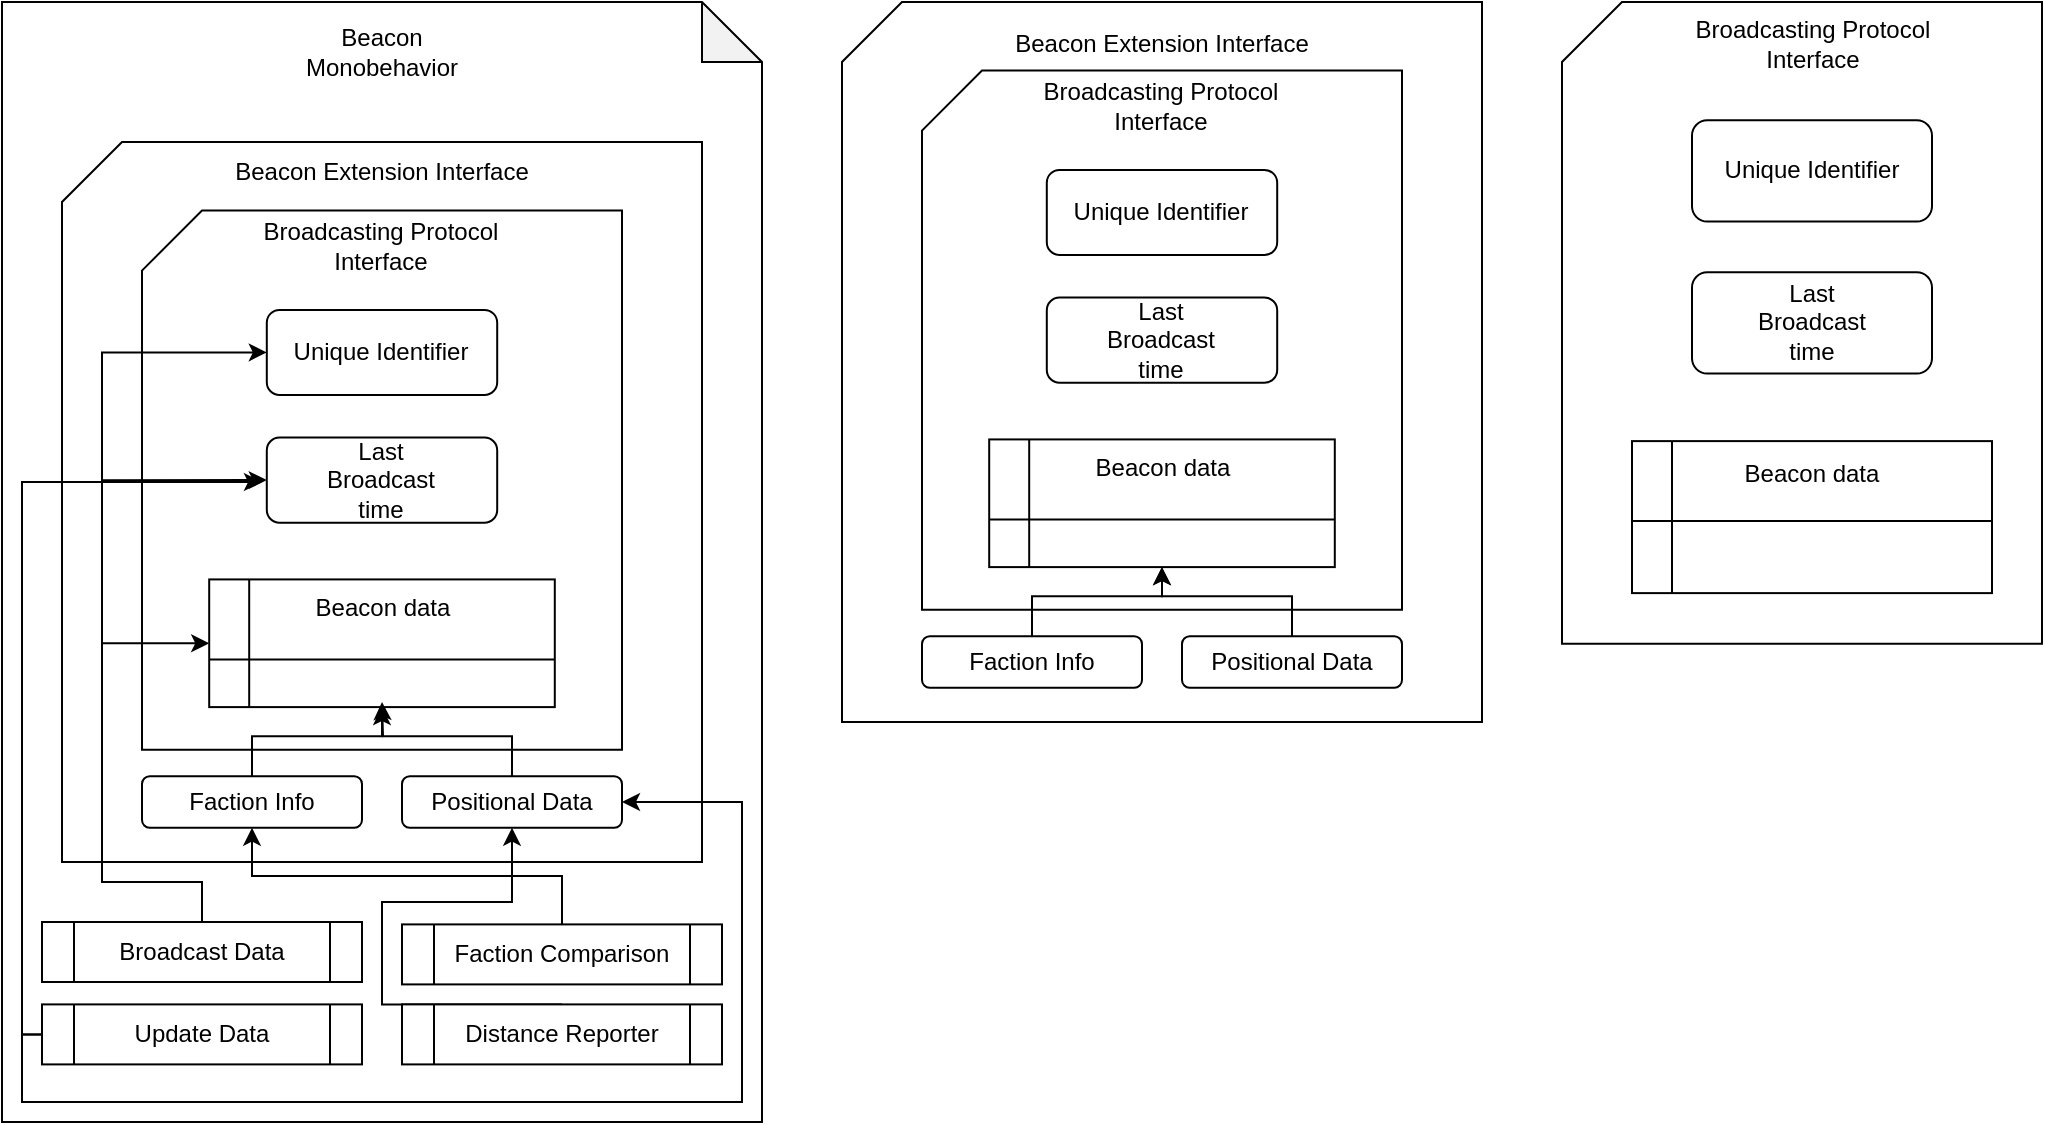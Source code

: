 <mxfile version="24.2.5" type="device">
  <diagram name="Page-1" id="AHThYS1ihCjTUZ-c4KFA">
    <mxGraphModel dx="389" dy="990" grid="1" gridSize="10" guides="1" tooltips="1" connect="1" arrows="1" fold="1" page="1" pageScale="1" pageWidth="850" pageHeight="1100" math="0" shadow="0">
      <root>
        <mxCell id="0" />
        <mxCell id="1" parent="0" />
        <mxCell id="tl_InilqPR7dtCNP4SJ6-15" value="" style="shape=card;whiteSpace=wrap;html=1;" vertex="1" parent="1">
          <mxGeometry x="1400" y="40" width="240" height="320.89" as="geometry" />
        </mxCell>
        <mxCell id="tl_InilqPR7dtCNP4SJ6-7" value="Broadcasting Protocol&lt;div&gt;Interface&lt;/div&gt;" style="text;html=1;align=center;verticalAlign=middle;whiteSpace=wrap;rounded=0;" vertex="1" parent="1">
          <mxGeometry x="1458.75" y="48.444" width="132.5" height="25.333" as="geometry" />
        </mxCell>
        <mxCell id="tl_InilqPR7dtCNP4SJ6-10" value="Last&lt;div&gt;Broadcast&lt;/div&gt;&lt;div&gt;time&lt;/div&gt;" style="rounded=1;whiteSpace=wrap;html=1;" vertex="1" parent="1">
          <mxGeometry x="1465" y="175.111" width="120" height="50.667" as="geometry" />
        </mxCell>
        <mxCell id="tl_InilqPR7dtCNP4SJ6-11" value="U&lt;span style=&quot;background-color: initial;&quot;&gt;nique Identifier&lt;/span&gt;" style="rounded=1;whiteSpace=wrap;html=1;" vertex="1" parent="1">
          <mxGeometry x="1465" y="99.111" width="120" height="50.667" as="geometry" />
        </mxCell>
        <mxCell id="tl_InilqPR7dtCNP4SJ6-13" value="" style="shape=internalStorage;whiteSpace=wrap;html=1;backgroundOutline=1;dx=20;dy=40;" vertex="1" parent="1">
          <mxGeometry x="1435" y="259.556" width="180" height="76" as="geometry" />
        </mxCell>
        <mxCell id="tl_InilqPR7dtCNP4SJ6-14" value="Beacon data" style="text;html=1;align=center;verticalAlign=middle;whiteSpace=wrap;rounded=0;" vertex="1" parent="1">
          <mxGeometry x="1485" y="259.556" width="80" height="33.778" as="geometry" />
        </mxCell>
        <mxCell id="tl_InilqPR7dtCNP4SJ6-18" style="edgeStyle=orthogonalEdgeStyle;rounded=0;orthogonalLoop=1;jettySize=auto;html=1;exitX=0.5;exitY=1;exitDx=0;exitDy=0;" edge="1" parent="1" source="tl_InilqPR7dtCNP4SJ6-13" target="tl_InilqPR7dtCNP4SJ6-13">
          <mxGeometry relative="1" as="geometry" />
        </mxCell>
        <mxCell id="tl_InilqPR7dtCNP4SJ6-32" value="" style="group" vertex="1" connectable="0" parent="1">
          <mxGeometry x="1040" y="40" width="320" height="420" as="geometry" />
        </mxCell>
        <mxCell id="tl_InilqPR7dtCNP4SJ6-34" value="" style="group" vertex="1" connectable="0" parent="tl_InilqPR7dtCNP4SJ6-32">
          <mxGeometry y="-1.523e-15" width="320" height="361.2" as="geometry" />
        </mxCell>
        <mxCell id="tl_InilqPR7dtCNP4SJ6-17" value="" style="group" vertex="1" connectable="0" parent="tl_InilqPR7dtCNP4SJ6-34">
          <mxGeometry x="70" y="151.2" width="180" height="210" as="geometry" />
        </mxCell>
        <mxCell id="tl_InilqPR7dtCNP4SJ6-20" value="" style="shape=card;whiteSpace=wrap;html=1;" vertex="1" parent="tl_InilqPR7dtCNP4SJ6-34">
          <mxGeometry y="1.523e-15" width="320" height="360" as="geometry" />
        </mxCell>
        <mxCell id="tl_InilqPR7dtCNP4SJ6-28" value="" style="group" vertex="1" connectable="0" parent="tl_InilqPR7dtCNP4SJ6-34">
          <mxGeometry x="40" y="34.286" width="240" height="269.546" as="geometry" />
        </mxCell>
        <mxCell id="tl_InilqPR7dtCNP4SJ6-21" value="" style="shape=card;whiteSpace=wrap;html=1;" vertex="1" parent="tl_InilqPR7dtCNP4SJ6-28">
          <mxGeometry width="240" height="269.546" as="geometry" />
        </mxCell>
        <mxCell id="tl_InilqPR7dtCNP4SJ6-22" value="Broadcasting Protocol&lt;div&gt;Interface&lt;/div&gt;" style="text;html=1;align=center;verticalAlign=middle;whiteSpace=wrap;rounded=0;" vertex="1" parent="tl_InilqPR7dtCNP4SJ6-28">
          <mxGeometry x="56.4" y="7.093" width="127.2" height="21.28" as="geometry" />
        </mxCell>
        <mxCell id="tl_InilqPR7dtCNP4SJ6-23" value="Last&lt;div&gt;Broadcast&lt;/div&gt;&lt;div&gt;time&lt;/div&gt;" style="rounded=1;whiteSpace=wrap;html=1;movable=0;resizable=0;rotatable=0;deletable=0;editable=0;locked=1;connectable=0;" vertex="1" parent="tl_InilqPR7dtCNP4SJ6-28">
          <mxGeometry x="62.4" y="113.493" width="115.2" height="42.56" as="geometry" />
        </mxCell>
        <mxCell id="tl_InilqPR7dtCNP4SJ6-24" value="U&lt;span style=&quot;background-color: initial;&quot;&gt;nique Identifier&lt;/span&gt;" style="rounded=1;whiteSpace=wrap;html=1;" vertex="1" parent="tl_InilqPR7dtCNP4SJ6-28">
          <mxGeometry x="62.4" y="49.653" width="115.2" height="42.56" as="geometry" />
        </mxCell>
        <mxCell id="tl_InilqPR7dtCNP4SJ6-25" value="" style="shape=internalStorage;whiteSpace=wrap;html=1;backgroundOutline=1;dx=20;dy=40;" vertex="1" parent="tl_InilqPR7dtCNP4SJ6-28">
          <mxGeometry x="33.6" y="184.426" width="172.8" height="63.84" as="geometry" />
        </mxCell>
        <mxCell id="tl_InilqPR7dtCNP4SJ6-26" value="Beacon data" style="text;html=1;align=center;verticalAlign=middle;whiteSpace=wrap;rounded=0;" vertex="1" parent="tl_InilqPR7dtCNP4SJ6-28">
          <mxGeometry x="81.6" y="184.426" width="76.8" height="28.373" as="geometry" />
        </mxCell>
        <mxCell id="tl_InilqPR7dtCNP4SJ6-27" style="edgeStyle=orthogonalEdgeStyle;rounded=0;orthogonalLoop=1;jettySize=auto;html=1;exitX=0.5;exitY=1;exitDx=0;exitDy=0;" edge="1" source="tl_InilqPR7dtCNP4SJ6-25" target="tl_InilqPR7dtCNP4SJ6-25" parent="tl_InilqPR7dtCNP4SJ6-28">
          <mxGeometry relative="1" as="geometry" />
        </mxCell>
        <mxCell id="tl_InilqPR7dtCNP4SJ6-29" value="Beacon E&lt;span style=&quot;background-color: initial;&quot;&gt;xtension Interface&lt;/span&gt;" style="text;html=1;align=center;verticalAlign=middle;whiteSpace=wrap;rounded=0;" vertex="1" parent="tl_InilqPR7dtCNP4SJ6-34">
          <mxGeometry x="60" width="200" height="42" as="geometry" />
        </mxCell>
        <mxCell id="tl_InilqPR7dtCNP4SJ6-60" style="edgeStyle=orthogonalEdgeStyle;rounded=0;orthogonalLoop=1;jettySize=auto;html=1;exitX=0.5;exitY=0;exitDx=0;exitDy=0;entryX=0.5;entryY=1;entryDx=0;entryDy=0;" edge="1" parent="tl_InilqPR7dtCNP4SJ6-34" source="tl_InilqPR7dtCNP4SJ6-9" target="tl_InilqPR7dtCNP4SJ6-25">
          <mxGeometry relative="1" as="geometry" />
        </mxCell>
        <mxCell id="tl_InilqPR7dtCNP4SJ6-9" value="Faction Info" style="rounded=1;whiteSpace=wrap;html=1;" vertex="1" parent="tl_InilqPR7dtCNP4SJ6-34">
          <mxGeometry x="40" y="317.143" width="110" height="25.714" as="geometry" />
        </mxCell>
        <mxCell id="tl_InilqPR7dtCNP4SJ6-61" style="edgeStyle=orthogonalEdgeStyle;rounded=0;orthogonalLoop=1;jettySize=auto;html=1;exitX=0.5;exitY=0;exitDx=0;exitDy=0;entryX=0.5;entryY=1;entryDx=0;entryDy=0;" edge="1" parent="tl_InilqPR7dtCNP4SJ6-34" source="tl_InilqPR7dtCNP4SJ6-12" target="tl_InilqPR7dtCNP4SJ6-25">
          <mxGeometry relative="1" as="geometry" />
        </mxCell>
        <mxCell id="tl_InilqPR7dtCNP4SJ6-12" value="Positional Data" style="rounded=1;whiteSpace=wrap;html=1;" vertex="1" parent="tl_InilqPR7dtCNP4SJ6-34">
          <mxGeometry x="170" y="317.143" width="110" height="25.714" as="geometry" />
        </mxCell>
        <mxCell id="tl_InilqPR7dtCNP4SJ6-57" value="" style="group" vertex="1" connectable="0" parent="1">
          <mxGeometry x="620" y="40" width="380" height="560" as="geometry" />
        </mxCell>
        <mxCell id="tl_InilqPR7dtCNP4SJ6-6" value="" style="shape=note;whiteSpace=wrap;html=1;backgroundOutline=1;darkOpacity=0.05;" vertex="1" parent="tl_InilqPR7dtCNP4SJ6-57">
          <mxGeometry width="380" height="560" as="geometry" />
        </mxCell>
        <mxCell id="tl_InilqPR7dtCNP4SJ6-35" value="" style="group" vertex="1" connectable="0" parent="tl_InilqPR7dtCNP4SJ6-57">
          <mxGeometry x="30" y="70" width="320" height="361.2" as="geometry" />
        </mxCell>
        <mxCell id="tl_InilqPR7dtCNP4SJ6-36" value="" style="group" vertex="1" connectable="0" parent="tl_InilqPR7dtCNP4SJ6-35">
          <mxGeometry x="70" y="151.2" width="180" height="210" as="geometry" />
        </mxCell>
        <mxCell id="tl_InilqPR7dtCNP4SJ6-37" value="" style="shape=card;whiteSpace=wrap;html=1;" vertex="1" parent="tl_InilqPR7dtCNP4SJ6-35">
          <mxGeometry y="1.523e-15" width="320" height="360" as="geometry" />
        </mxCell>
        <mxCell id="tl_InilqPR7dtCNP4SJ6-38" value="" style="group" vertex="1" connectable="0" parent="tl_InilqPR7dtCNP4SJ6-35">
          <mxGeometry x="40" y="34.286" width="240" height="269.546" as="geometry" />
        </mxCell>
        <mxCell id="tl_InilqPR7dtCNP4SJ6-39" value="" style="shape=card;whiteSpace=wrap;html=1;" vertex="1" parent="tl_InilqPR7dtCNP4SJ6-38">
          <mxGeometry width="240" height="269.546" as="geometry" />
        </mxCell>
        <mxCell id="tl_InilqPR7dtCNP4SJ6-40" value="Broadcasting Protocol&lt;div&gt;Interface&lt;/div&gt;" style="text;html=1;align=center;verticalAlign=middle;whiteSpace=wrap;rounded=0;" vertex="1" parent="tl_InilqPR7dtCNP4SJ6-38">
          <mxGeometry x="56.4" y="7.093" width="127.2" height="21.28" as="geometry" />
        </mxCell>
        <mxCell id="tl_InilqPR7dtCNP4SJ6-41" value="Last&lt;div&gt;Broadcast&lt;/div&gt;&lt;div&gt;time&lt;/div&gt;" style="rounded=1;whiteSpace=wrap;html=1;movable=1;resizable=1;rotatable=1;deletable=1;editable=1;locked=0;connectable=1;" vertex="1" parent="tl_InilqPR7dtCNP4SJ6-38">
          <mxGeometry x="62.4" y="113.493" width="115.2" height="42.56" as="geometry" />
        </mxCell>
        <mxCell id="tl_InilqPR7dtCNP4SJ6-42" value="U&lt;span style=&quot;background-color: initial;&quot;&gt;nique Identifier&lt;/span&gt;" style="rounded=1;whiteSpace=wrap;html=1;" vertex="1" parent="tl_InilqPR7dtCNP4SJ6-38">
          <mxGeometry x="62.4" y="49.653" width="115.2" height="42.56" as="geometry" />
        </mxCell>
        <mxCell id="tl_InilqPR7dtCNP4SJ6-43" value="" style="shape=internalStorage;whiteSpace=wrap;html=1;backgroundOutline=1;dx=20;dy=40;" vertex="1" parent="tl_InilqPR7dtCNP4SJ6-38">
          <mxGeometry x="33.6" y="184.426" width="172.8" height="63.84" as="geometry" />
        </mxCell>
        <mxCell id="tl_InilqPR7dtCNP4SJ6-44" value="Beacon data" style="text;html=1;align=center;verticalAlign=middle;whiteSpace=wrap;rounded=0;" vertex="1" parent="tl_InilqPR7dtCNP4SJ6-38">
          <mxGeometry x="81.6" y="184.426" width="76.8" height="28.373" as="geometry" />
        </mxCell>
        <mxCell id="tl_InilqPR7dtCNP4SJ6-45" style="edgeStyle=orthogonalEdgeStyle;rounded=0;orthogonalLoop=1;jettySize=auto;html=1;exitX=0.5;exitY=1;exitDx=0;exitDy=0;" edge="1" parent="tl_InilqPR7dtCNP4SJ6-38" source="tl_InilqPR7dtCNP4SJ6-43" target="tl_InilqPR7dtCNP4SJ6-43">
          <mxGeometry relative="1" as="geometry" />
        </mxCell>
        <mxCell id="tl_InilqPR7dtCNP4SJ6-46" value="Beacon E&lt;span style=&quot;background-color: initial;&quot;&gt;xtension Interface&lt;/span&gt;" style="text;html=1;align=center;verticalAlign=middle;whiteSpace=wrap;rounded=0;" vertex="1" parent="tl_InilqPR7dtCNP4SJ6-35">
          <mxGeometry x="60" width="200" height="30" as="geometry" />
        </mxCell>
        <mxCell id="tl_InilqPR7dtCNP4SJ6-58" style="edgeStyle=orthogonalEdgeStyle;rounded=0;orthogonalLoop=1;jettySize=auto;html=1;exitX=0.5;exitY=0;exitDx=0;exitDy=0;entryX=0.5;entryY=1;entryDx=0;entryDy=0;" edge="1" parent="tl_InilqPR7dtCNP4SJ6-35" source="tl_InilqPR7dtCNP4SJ6-47" target="tl_InilqPR7dtCNP4SJ6-43">
          <mxGeometry relative="1" as="geometry" />
        </mxCell>
        <mxCell id="tl_InilqPR7dtCNP4SJ6-47" value="Faction Info" style="rounded=1;whiteSpace=wrap;html=1;" vertex="1" parent="tl_InilqPR7dtCNP4SJ6-35">
          <mxGeometry x="40" y="317.143" width="110" height="25.714" as="geometry" />
        </mxCell>
        <mxCell id="tl_InilqPR7dtCNP4SJ6-59" style="edgeStyle=orthogonalEdgeStyle;rounded=0;orthogonalLoop=1;jettySize=auto;html=1;exitX=0.5;exitY=0;exitDx=0;exitDy=0;" edge="1" parent="tl_InilqPR7dtCNP4SJ6-35" source="tl_InilqPR7dtCNP4SJ6-48">
          <mxGeometry relative="1" as="geometry">
            <mxPoint x="160" y="280" as="targetPoint" />
          </mxGeometry>
        </mxCell>
        <mxCell id="tl_InilqPR7dtCNP4SJ6-48" value="Positional Data" style="rounded=1;whiteSpace=wrap;html=1;" vertex="1" parent="tl_InilqPR7dtCNP4SJ6-35">
          <mxGeometry x="170" y="317.143" width="110" height="25.714" as="geometry" />
        </mxCell>
        <mxCell id="tl_InilqPR7dtCNP4SJ6-52" value="Beacon Monobehavior" style="text;html=1;align=center;verticalAlign=middle;whiteSpace=wrap;rounded=0;" vertex="1" parent="tl_InilqPR7dtCNP4SJ6-57">
          <mxGeometry x="135" y="10" width="110" height="30" as="geometry" />
        </mxCell>
        <mxCell id="tl_InilqPR7dtCNP4SJ6-63" style="edgeStyle=orthogonalEdgeStyle;rounded=0;orthogonalLoop=1;jettySize=auto;html=1;exitX=0.5;exitY=0;exitDx=0;exitDy=0;entryX=0;entryY=0.5;entryDx=0;entryDy=0;" edge="1" parent="tl_InilqPR7dtCNP4SJ6-57" source="tl_InilqPR7dtCNP4SJ6-53" target="tl_InilqPR7dtCNP4SJ6-42">
          <mxGeometry relative="1" as="geometry">
            <Array as="points">
              <mxPoint x="100" y="440" />
              <mxPoint x="50" y="440" />
              <mxPoint x="50" y="175" />
            </Array>
          </mxGeometry>
        </mxCell>
        <mxCell id="tl_InilqPR7dtCNP4SJ6-64" style="edgeStyle=orthogonalEdgeStyle;rounded=0;orthogonalLoop=1;jettySize=auto;html=1;exitX=0.5;exitY=0;exitDx=0;exitDy=0;entryX=0;entryY=0.5;entryDx=0;entryDy=0;" edge="1" parent="tl_InilqPR7dtCNP4SJ6-57" source="tl_InilqPR7dtCNP4SJ6-53" target="tl_InilqPR7dtCNP4SJ6-41">
          <mxGeometry relative="1" as="geometry">
            <Array as="points">
              <mxPoint x="100" y="440" />
              <mxPoint x="50" y="440" />
              <mxPoint x="50" y="239" />
            </Array>
          </mxGeometry>
        </mxCell>
        <mxCell id="tl_InilqPR7dtCNP4SJ6-66" style="edgeStyle=orthogonalEdgeStyle;rounded=0;orthogonalLoop=1;jettySize=auto;html=1;exitX=0.5;exitY=0;exitDx=0;exitDy=0;entryX=0;entryY=0.5;entryDx=0;entryDy=0;" edge="1" parent="tl_InilqPR7dtCNP4SJ6-57" source="tl_InilqPR7dtCNP4SJ6-53" target="tl_InilqPR7dtCNP4SJ6-43">
          <mxGeometry relative="1" as="geometry">
            <Array as="points">
              <mxPoint x="100" y="440" />
              <mxPoint x="50" y="440" />
              <mxPoint x="50" y="321" />
            </Array>
          </mxGeometry>
        </mxCell>
        <mxCell id="tl_InilqPR7dtCNP4SJ6-53" value="Broadcast Data" style="shape=process;whiteSpace=wrap;html=1;backgroundOutline=1;" vertex="1" parent="tl_InilqPR7dtCNP4SJ6-57">
          <mxGeometry x="20" y="460" width="160" height="30" as="geometry" />
        </mxCell>
        <mxCell id="tl_InilqPR7dtCNP4SJ6-71" style="edgeStyle=orthogonalEdgeStyle;rounded=0;orthogonalLoop=1;jettySize=auto;html=1;exitX=0;exitY=0.5;exitDx=0;exitDy=0;" edge="1" parent="tl_InilqPR7dtCNP4SJ6-57" source="tl_InilqPR7dtCNP4SJ6-54">
          <mxGeometry relative="1" as="geometry">
            <mxPoint x="130" y="240" as="targetPoint" />
            <Array as="points">
              <mxPoint x="10" y="516" />
              <mxPoint x="10" y="240" />
            </Array>
          </mxGeometry>
        </mxCell>
        <mxCell id="tl_InilqPR7dtCNP4SJ6-72" style="edgeStyle=orthogonalEdgeStyle;rounded=0;orthogonalLoop=1;jettySize=auto;html=1;exitX=0;exitY=0.5;exitDx=0;exitDy=0;entryX=1;entryY=0.5;entryDx=0;entryDy=0;" edge="1" parent="tl_InilqPR7dtCNP4SJ6-57" source="tl_InilqPR7dtCNP4SJ6-54" target="tl_InilqPR7dtCNP4SJ6-48">
          <mxGeometry relative="1" as="geometry">
            <Array as="points">
              <mxPoint x="10" y="516" />
              <mxPoint x="10" y="550" />
              <mxPoint x="370" y="550" />
              <mxPoint x="370" y="400" />
            </Array>
          </mxGeometry>
        </mxCell>
        <mxCell id="tl_InilqPR7dtCNP4SJ6-54" value="Update Data" style="shape=process;whiteSpace=wrap;html=1;backgroundOutline=1;" vertex="1" parent="tl_InilqPR7dtCNP4SJ6-57">
          <mxGeometry x="20" y="501.2" width="160" height="30" as="geometry" />
        </mxCell>
        <mxCell id="tl_InilqPR7dtCNP4SJ6-69" style="edgeStyle=orthogonalEdgeStyle;rounded=0;orthogonalLoop=1;jettySize=auto;html=1;exitX=0.5;exitY=0;exitDx=0;exitDy=0;entryX=0.5;entryY=1;entryDx=0;entryDy=0;" edge="1" parent="tl_InilqPR7dtCNP4SJ6-57" source="tl_InilqPR7dtCNP4SJ6-55" target="tl_InilqPR7dtCNP4SJ6-47">
          <mxGeometry relative="1" as="geometry" />
        </mxCell>
        <mxCell id="tl_InilqPR7dtCNP4SJ6-55" value="Faction Comparison" style="shape=process;whiteSpace=wrap;html=1;backgroundOutline=1;" vertex="1" parent="tl_InilqPR7dtCNP4SJ6-57">
          <mxGeometry x="200" y="461.2" width="160" height="30" as="geometry" />
        </mxCell>
        <mxCell id="tl_InilqPR7dtCNP4SJ6-70" style="edgeStyle=orthogonalEdgeStyle;rounded=0;orthogonalLoop=1;jettySize=auto;html=1;exitX=0.5;exitY=0;exitDx=0;exitDy=0;entryX=0.5;entryY=1;entryDx=0;entryDy=0;" edge="1" parent="tl_InilqPR7dtCNP4SJ6-57" source="tl_InilqPR7dtCNP4SJ6-56" target="tl_InilqPR7dtCNP4SJ6-48">
          <mxGeometry relative="1" as="geometry">
            <Array as="points">
              <mxPoint x="190" y="501" />
              <mxPoint x="190" y="450" />
              <mxPoint x="255" y="450" />
            </Array>
          </mxGeometry>
        </mxCell>
        <mxCell id="tl_InilqPR7dtCNP4SJ6-56" value="Distance Reporter" style="shape=process;whiteSpace=wrap;html=1;backgroundOutline=1;" vertex="1" parent="tl_InilqPR7dtCNP4SJ6-57">
          <mxGeometry x="200" y="501.2" width="160" height="30" as="geometry" />
        </mxCell>
      </root>
    </mxGraphModel>
  </diagram>
</mxfile>
